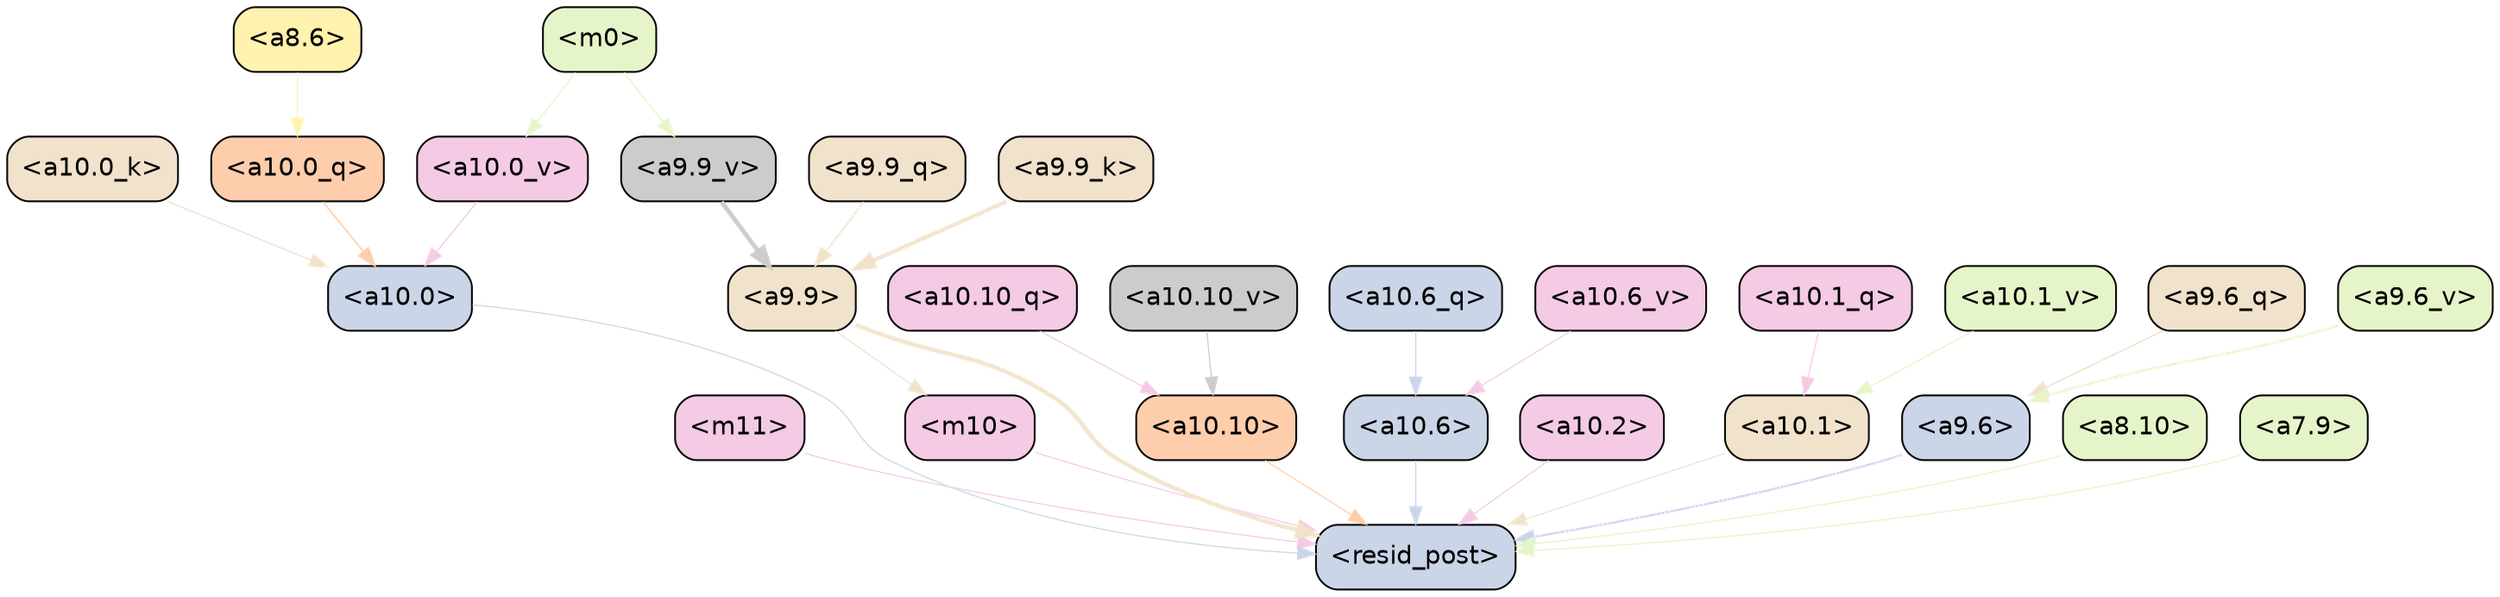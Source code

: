 strict digraph "" {
	graph [bgcolor=transparent,
		layout=dot,
		overlap=false,
		splines=true
	];
	"<m11>"	[color=black,
		fillcolor="#f4cae4",
		fontname=Helvetica,
		shape=box,
		style="filled, rounded"];
	"<resid_post>"	[color=black,
		fillcolor="#cbd5e8",
		fontname=Helvetica,
		shape=box,
		style="filled, rounded"];
	"<m11>" -> "<resid_post>"	[color="#f4cae4",
		penwidth=0.6];
	"<m10>"	[color=black,
		fillcolor="#f4cae4",
		fontname=Helvetica,
		shape=box,
		style="filled, rounded"];
	"<m10>" -> "<resid_post>"	[color="#f4cae4",
		penwidth=0.6];
	"<a10.10>"	[color=black,
		fillcolor="#fdcdac",
		fontname=Helvetica,
		shape=box,
		style="filled, rounded"];
	"<a10.10>" -> "<resid_post>"	[color="#fdcdac",
		penwidth=0.6];
	"<a10.6>"	[color=black,
		fillcolor="#cbd5e8",
		fontname=Helvetica,
		shape=box,
		style="filled, rounded"];
	"<a10.6>" -> "<resid_post>"	[color="#cbd5e8",
		penwidth=0.6];
	"<a10.2>"	[color=black,
		fillcolor="#f4cae4",
		fontname=Helvetica,
		shape=box,
		style="filled, rounded"];
	"<a10.2>" -> "<resid_post>"	[color="#f4cae4",
		penwidth=0.6];
	"<a10.1>"	[color=black,
		fillcolor="#f1e2cc",
		fontname=Helvetica,
		shape=box,
		style="filled, rounded"];
	"<a10.1>" -> "<resid_post>"	[color="#f1e2cc",
		penwidth=0.6];
	"<a10.0>"	[color=black,
		fillcolor="#cbd5e8",
		fontname=Helvetica,
		shape=box,
		style="filled, rounded"];
	"<a10.0>" -> "<resid_post>"	[color="#cbd5e8",
		penwidth=0.6];
	"<a9.9>"	[color=black,
		fillcolor="#f1e2cc",
		fontname=Helvetica,
		shape=box,
		style="filled, rounded"];
	"<a9.9>" -> "<resid_post>"	[color="#f1e2cc",
		penwidth=2.280607223510742];
	"<a9.9>" -> "<m10>"	[color="#f1e2cc",
		penwidth=0.6];
	"<a9.6>"	[color=black,
		fillcolor="#cbd5e8",
		fontname=Helvetica,
		shape=box,
		style="filled, rounded"];
	"<a9.6>" -> "<resid_post>"	[color="#cbd5e8",
		penwidth=1.1054627895355225];
	"<a8.10>"	[color=black,
		fillcolor="#e6f5c9",
		fontname=Helvetica,
		shape=box,
		style="filled, rounded"];
	"<a8.10>" -> "<resid_post>"	[color="#e6f5c9",
		penwidth=0.6];
	"<a7.9>"	[color=black,
		fillcolor="#e6f5c9",
		fontname=Helvetica,
		shape=box,
		style="filled, rounded"];
	"<a7.9>" -> "<resid_post>"	[color="#e6f5c9",
		penwidth=0.6];
	"<a10.10_q>"	[color=black,
		fillcolor="#f4cae4",
		fontname=Helvetica,
		shape=box,
		style="filled, rounded"];
	"<a10.10_q>" -> "<a10.10>"	[color="#f4cae4",
		penwidth=0.6];
	"<a10.6_q>"	[color=black,
		fillcolor="#cbd5e8",
		fontname=Helvetica,
		shape=box,
		style="filled, rounded"];
	"<a10.6_q>" -> "<a10.6>"	[color="#cbd5e8",
		penwidth=0.6];
	"<a10.1_q>"	[color=black,
		fillcolor="#f4cae4",
		fontname=Helvetica,
		shape=box,
		style="filled, rounded"];
	"<a10.1_q>" -> "<a10.1>"	[color="#f4cae4",
		penwidth=0.6];
	"<a10.0_q>"	[color=black,
		fillcolor="#fdcdac",
		fontname=Helvetica,
		shape=box,
		style="filled, rounded"];
	"<a10.0_q>" -> "<a10.0>"	[color="#fdcdac",
		penwidth=0.918039083480835];
	"<a10.0_k>"	[color=black,
		fillcolor="#f1e2cc",
		fontname=Helvetica,
		shape=box,
		style="filled, rounded"];
	"<a10.0_k>" -> "<a10.0>"	[color="#f1e2cc",
		penwidth=0.6687326431274414];
	"<a10.10_v>"	[color=black,
		fillcolor="#cccccc",
		fontname=Helvetica,
		shape=box,
		style="filled, rounded"];
	"<a10.10_v>" -> "<a10.10>"	[color="#cccccc",
		penwidth=0.6003279685974121];
	"<a10.6_v>"	[color=black,
		fillcolor="#f4cae4",
		fontname=Helvetica,
		shape=box,
		style="filled, rounded"];
	"<a10.6_v>" -> "<a10.6>"	[color="#f4cae4",
		penwidth=0.6];
	"<a10.1_v>"	[color=black,
		fillcolor="#e6f5c9",
		fontname=Helvetica,
		shape=box,
		style="filled, rounded"];
	"<a10.1_v>" -> "<a10.1>"	[color="#e6f5c9",
		penwidth=0.6];
	"<a10.0_v>"	[color=black,
		fillcolor="#f4cae4",
		fontname=Helvetica,
		shape=box,
		style="filled, rounded"];
	"<a10.0_v>" -> "<a10.0>"	[color="#f4cae4",
		penwidth=0.6401631832122803];
	"<a8.6>"	[color=black,
		fillcolor="#fff2ae",
		fontname=Helvetica,
		shape=box,
		style="filled, rounded"];
	"<a8.6>" -> "<a10.0_q>"	[color="#fff2ae",
		penwidth=0.6];
	"<m0>"	[color=black,
		fillcolor="#e6f5c9",
		fontname=Helvetica,
		shape=box,
		style="filled, rounded"];
	"<m0>" -> "<a10.0_v>"	[color="#e6f5c9",
		penwidth=0.6];
	"<a9.9_v>"	[color=black,
		fillcolor="#cccccc",
		fontname=Helvetica,
		shape=box,
		style="filled, rounded"];
	"<m0>" -> "<a9.9_v>"	[color="#e6f5c9",
		penwidth=0.8420706391334534];
	"<a9.9_q>"	[color=black,
		fillcolor="#f1e2cc",
		fontname=Helvetica,
		shape=box,
		style="filled, rounded"];
	"<a9.9_q>" -> "<a9.9>"	[color="#f1e2cc",
		penwidth=0.8772643208503723];
	"<a9.6_q>"	[color=black,
		fillcolor="#f1e2cc",
		fontname=Helvetica,
		shape=box,
		style="filled, rounded"];
	"<a9.6_q>" -> "<a9.6>"	[color="#f1e2cc",
		penwidth=0.7653374671936035];
	"<a9.9_k>"	[color=black,
		fillcolor="#f1e2cc",
		fontname=Helvetica,
		shape=box,
		style="filled, rounded"];
	"<a9.9_k>" -> "<a9.9>"	[color="#f1e2cc",
		penwidth=2.1823697090148926];
	"<a9.9_v>" -> "<a9.9>"	[color="#cccccc",
		penwidth=2.518794506788254];
	"<a9.6_v>"	[color=black,
		fillcolor="#e6f5c9",
		fontname=Helvetica,
		shape=box,
		style="filled, rounded"];
	"<a9.6_v>" -> "<a9.6>"	[color="#e6f5c9",
		penwidth=1.1561685800552368];
}
